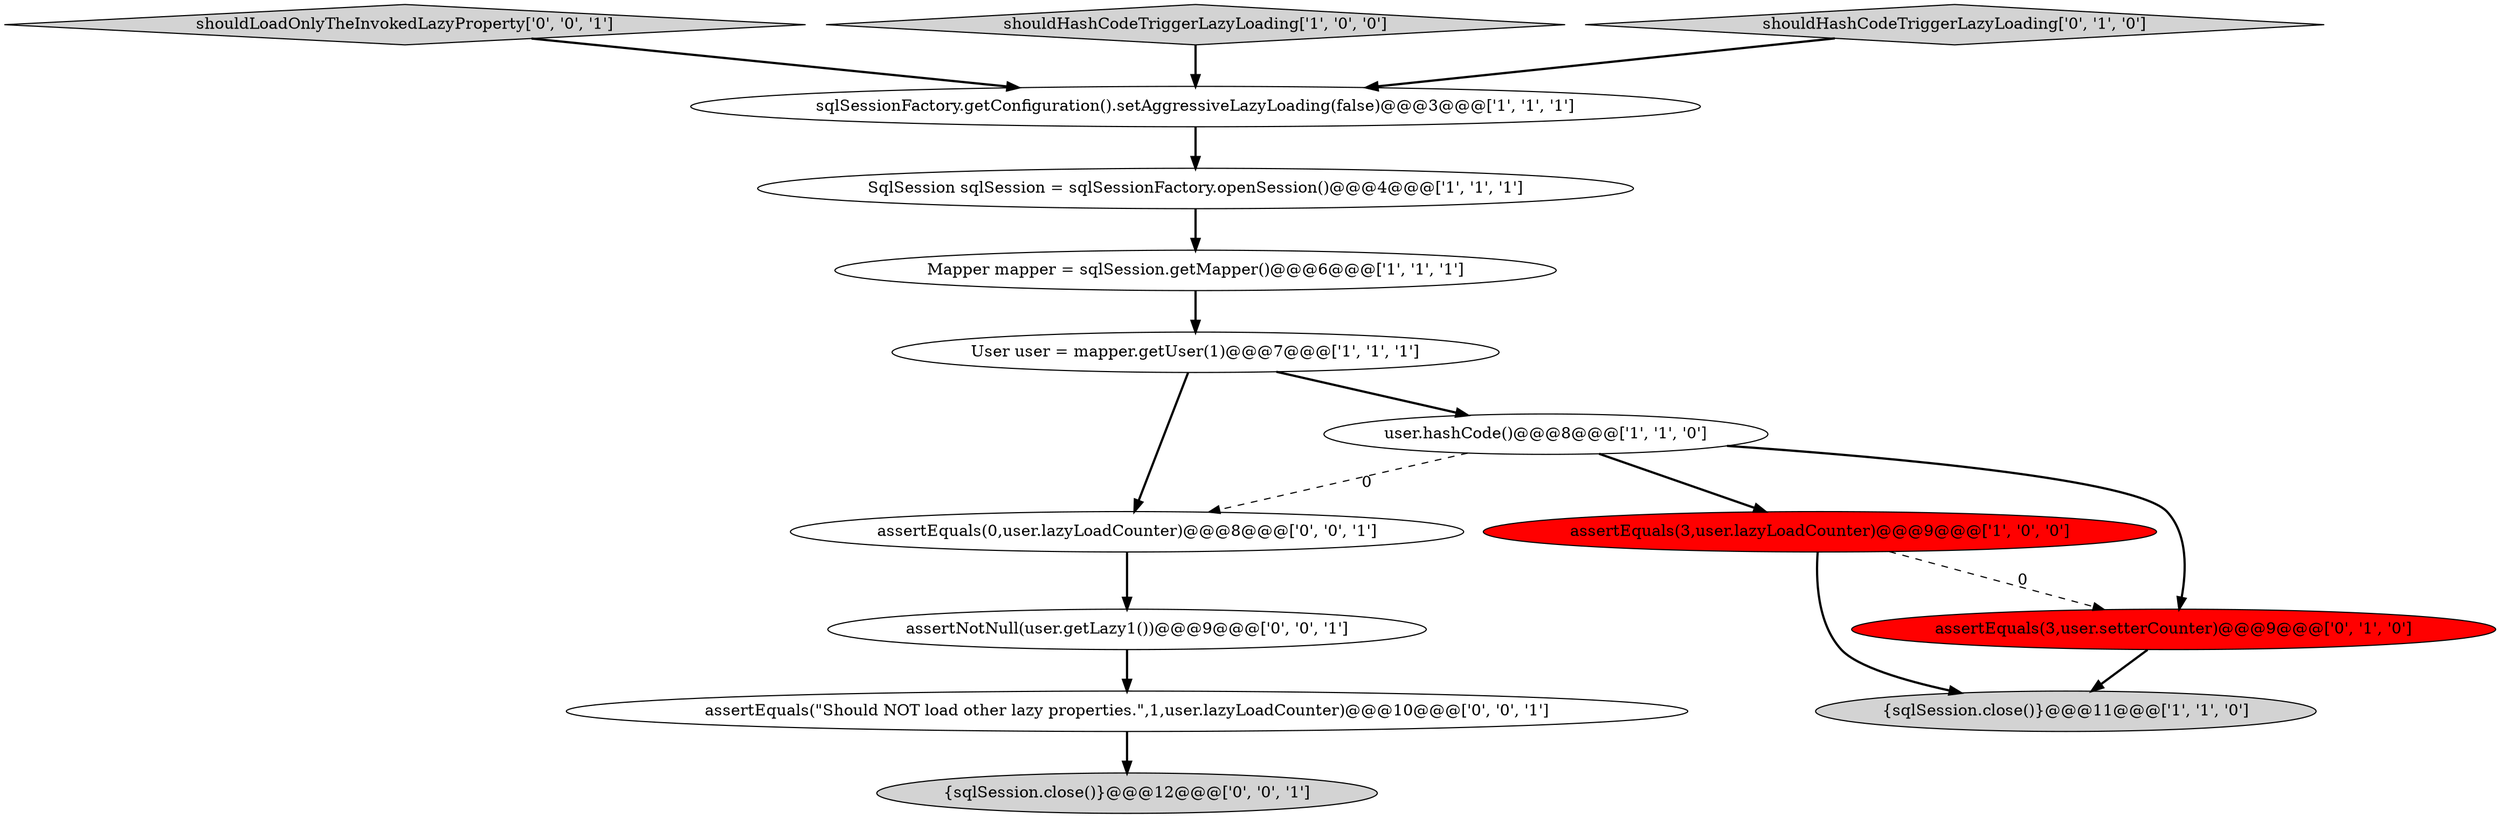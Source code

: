 digraph {
12 [style = filled, label = "shouldLoadOnlyTheInvokedLazyProperty['0', '0', '1']", fillcolor = lightgray, shape = diamond image = "AAA0AAABBB3BBB"];
4 [style = filled, label = "assertEquals(3,user.lazyLoadCounter)@@@9@@@['1', '0', '0']", fillcolor = red, shape = ellipse image = "AAA1AAABBB1BBB"];
7 [style = filled, label = "shouldHashCodeTriggerLazyLoading['1', '0', '0']", fillcolor = lightgray, shape = diamond image = "AAA0AAABBB1BBB"];
1 [style = filled, label = "SqlSession sqlSession = sqlSessionFactory.openSession()@@@4@@@['1', '1', '1']", fillcolor = white, shape = ellipse image = "AAA0AAABBB1BBB"];
13 [style = filled, label = "assertEquals(\"Should NOT load other lazy properties.\",1,user.lazyLoadCounter)@@@10@@@['0', '0', '1']", fillcolor = white, shape = ellipse image = "AAA0AAABBB3BBB"];
11 [style = filled, label = "assertEquals(0,user.lazyLoadCounter)@@@8@@@['0', '0', '1']", fillcolor = white, shape = ellipse image = "AAA0AAABBB3BBB"];
0 [style = filled, label = "{sqlSession.close()}@@@11@@@['1', '1', '0']", fillcolor = lightgray, shape = ellipse image = "AAA0AAABBB1BBB"];
2 [style = filled, label = "sqlSessionFactory.getConfiguration().setAggressiveLazyLoading(false)@@@3@@@['1', '1', '1']", fillcolor = white, shape = ellipse image = "AAA0AAABBB1BBB"];
5 [style = filled, label = "Mapper mapper = sqlSession.getMapper()@@@6@@@['1', '1', '1']", fillcolor = white, shape = ellipse image = "AAA0AAABBB1BBB"];
8 [style = filled, label = "assertEquals(3,user.setterCounter)@@@9@@@['0', '1', '0']", fillcolor = red, shape = ellipse image = "AAA1AAABBB2BBB"];
14 [style = filled, label = "{sqlSession.close()}@@@12@@@['0', '0', '1']", fillcolor = lightgray, shape = ellipse image = "AAA0AAABBB3BBB"];
9 [style = filled, label = "shouldHashCodeTriggerLazyLoading['0', '1', '0']", fillcolor = lightgray, shape = diamond image = "AAA0AAABBB2BBB"];
3 [style = filled, label = "User user = mapper.getUser(1)@@@7@@@['1', '1', '1']", fillcolor = white, shape = ellipse image = "AAA0AAABBB1BBB"];
10 [style = filled, label = "assertNotNull(user.getLazy1())@@@9@@@['0', '0', '1']", fillcolor = white, shape = ellipse image = "AAA0AAABBB3BBB"];
6 [style = filled, label = "user.hashCode()@@@8@@@['1', '1', '0']", fillcolor = white, shape = ellipse image = "AAA0AAABBB1BBB"];
1->5 [style = bold, label=""];
5->3 [style = bold, label=""];
8->0 [style = bold, label=""];
3->11 [style = bold, label=""];
6->4 [style = bold, label=""];
3->6 [style = bold, label=""];
12->2 [style = bold, label=""];
10->13 [style = bold, label=""];
9->2 [style = bold, label=""];
7->2 [style = bold, label=""];
11->10 [style = bold, label=""];
2->1 [style = bold, label=""];
13->14 [style = bold, label=""];
6->8 [style = bold, label=""];
4->0 [style = bold, label=""];
4->8 [style = dashed, label="0"];
6->11 [style = dashed, label="0"];
}
